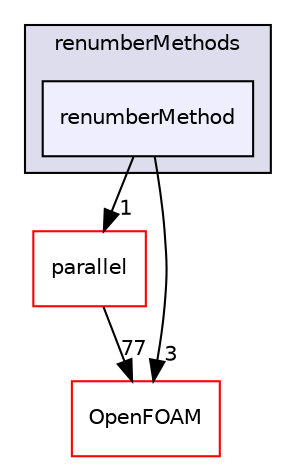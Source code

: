 digraph "src/renumber/renumberMethods/renumberMethod" {
  bgcolor=transparent;
  compound=true
  node [ fontsize="10", fontname="Helvetica"];
  edge [ labelfontsize="10", labelfontname="Helvetica"];
  subgraph clusterdir_9e5805c39c1270dd5674b9b6b0d61546 {
    graph [ bgcolor="#ddddee", pencolor="black", label="renumberMethods" fontname="Helvetica", fontsize="10", URL="dir_9e5805c39c1270dd5674b9b6b0d61546.html"]
  dir_7e8cb84010c18ee64866a2dfba113969 [shape=box, label="renumberMethod", style="filled", fillcolor="#eeeeff", pencolor="black", URL="dir_7e8cb84010c18ee64866a2dfba113969.html"];
  }
  dir_72b2b5518d1565784443265ec6729f79 [shape=box label="parallel" color="red" URL="dir_72b2b5518d1565784443265ec6729f79.html"];
  dir_c5473ff19b20e6ec4dfe5c310b3778a8 [shape=box label="OpenFOAM" color="red" URL="dir_c5473ff19b20e6ec4dfe5c310b3778a8.html"];
  dir_7e8cb84010c18ee64866a2dfba113969->dir_72b2b5518d1565784443265ec6729f79 [headlabel="1", labeldistance=1.5 headhref="dir_002622_002443.html"];
  dir_7e8cb84010c18ee64866a2dfba113969->dir_c5473ff19b20e6ec4dfe5c310b3778a8 [headlabel="3", labeldistance=1.5 headhref="dir_002622_001897.html"];
  dir_72b2b5518d1565784443265ec6729f79->dir_c5473ff19b20e6ec4dfe5c310b3778a8 [headlabel="77", labeldistance=1.5 headhref="dir_002443_001897.html"];
}

